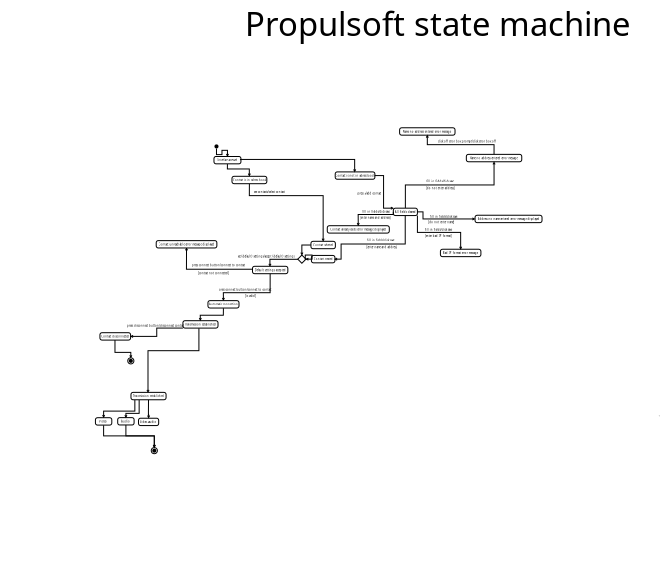 <?xml version="1.0" encoding="UTF-8"?>
<dia:diagram xmlns:dia="http://www.lysator.liu.se/~alla/dia/">
  <dia:layer name="Background" visible="true">
    <dia:object type="Standard - Text" version="1" id="O0">
      <dia:attribute name="obj_pos">
        <dia:point val="82.097,131.273"/>
      </dia:attribute>
      <dia:attribute name="obj_bb">
        <dia:rectangle val="82.097,130.865;82.797,132.77"/>
      </dia:attribute>
      <dia:attribute name="text">
        <dia:composite type="text">
          <dia:attribute name="string">
            <dia:string>#?
     
 #</dia:string>
          </dia:attribute>
          <dia:attribute name="font">
            <dia:font family="sans" style="0" name="Helvetica"/>
          </dia:attribute>
          <dia:attribute name="height">
            <dia:real val="0.6"/>
          </dia:attribute>
          <dia:attribute name="pos">
            <dia:point val="82.097,131.273"/>
          </dia:attribute>
          <dia:attribute name="color">
            <dia:color val="#000000"/>
          </dia:attribute>
          <dia:attribute name="alignment">
            <dia:enum val="0"/>
          </dia:attribute>
        </dia:composite>
      </dia:attribute>
      <dia:attribute name="valign">
        <dia:enum val="3"/>
      </dia:attribute>
    </dia:object>
    <dia:object type="Standard - Text" version="1" id="O1">
      <dia:attribute name="obj_pos">
        <dia:point val="24.263,96.576"/>
      </dia:attribute>
      <dia:attribute name="obj_bb">
        <dia:rectangle val="24.263,96.034;24.448,96.974"/>
      </dia:attribute>
      <dia:attribute name="text">
        <dia:composite type="text">
          <dia:attribute name="string">
            <dia:string># #</dia:string>
          </dia:attribute>
          <dia:attribute name="font">
            <dia:font family="sans" style="0" name="Helvetica"/>
          </dia:attribute>
          <dia:attribute name="height">
            <dia:real val="0.8"/>
          </dia:attribute>
          <dia:attribute name="pos">
            <dia:point val="24.263,96.576"/>
          </dia:attribute>
          <dia:attribute name="color">
            <dia:color val="#000000"/>
          </dia:attribute>
          <dia:attribute name="alignment">
            <dia:enum val="0"/>
          </dia:attribute>
        </dia:composite>
      </dia:attribute>
      <dia:attribute name="valign">
        <dia:enum val="3"/>
      </dia:attribute>
    </dia:object>
    <dia:object type="Standard - Text" version="1" id="O2">
      <dia:attribute name="obj_pos">
        <dia:point val="29.493,104.339"/>
      </dia:attribute>
      <dia:attribute name="obj_bb">
        <dia:rectangle val="29.493,103.796;29.678,104.736"/>
      </dia:attribute>
      <dia:attribute name="text">
        <dia:composite type="text">
          <dia:attribute name="string">
            <dia:string># #</dia:string>
          </dia:attribute>
          <dia:attribute name="font">
            <dia:font family="sans" style="0" name="Helvetica"/>
          </dia:attribute>
          <dia:attribute name="height">
            <dia:real val="0.8"/>
          </dia:attribute>
          <dia:attribute name="pos">
            <dia:point val="29.493,104.339"/>
          </dia:attribute>
          <dia:attribute name="color">
            <dia:color val="#000000"/>
          </dia:attribute>
          <dia:attribute name="alignment">
            <dia:enum val="0"/>
          </dia:attribute>
        </dia:composite>
      </dia:attribute>
      <dia:attribute name="valign">
        <dia:enum val="3"/>
      </dia:attribute>
    </dia:object>
    <dia:object type="Standard - Text" version="1" id="O3">
      <dia:attribute name="obj_pos">
        <dia:point val="-18.904,38.425"/>
      </dia:attribute>
      <dia:attribute name="obj_bb">
        <dia:rectangle val="-18.904,31.655;71.941,43.375"/>
      </dia:attribute>
      <dia:attribute name="text">
        <dia:composite type="text">
          <dia:attribute name="string">
            <dia:string>#Propulsoft state machine#</dia:string>
          </dia:attribute>
          <dia:attribute name="font">
            <dia:font family="sans" style="0" name="Helvetica"/>
          </dia:attribute>
          <dia:attribute name="height">
            <dia:real val="10"/>
          </dia:attribute>
          <dia:attribute name="pos">
            <dia:point val="-18.904,38.425"/>
          </dia:attribute>
          <dia:attribute name="color">
            <dia:color val="#000000"/>
          </dia:attribute>
          <dia:attribute name="alignment">
            <dia:enum val="0"/>
          </dia:attribute>
        </dia:composite>
      </dia:attribute>
      <dia:attribute name="valign">
        <dia:enum val="3"/>
      </dia:attribute>
    </dia:object>
    <dia:object type="UML - State" version="0" id="O4">
      <dia:attribute name="obj_pos">
        <dia:point val="-26.509,67.827"/>
      </dia:attribute>
      <dia:attribute name="obj_bb">
        <dia:rectangle val="-26.509,67.827;-20.014,69.627"/>
      </dia:attribute>
      <dia:attribute name="elem_corner">
        <dia:point val="-26.509,67.827"/>
      </dia:attribute>
      <dia:attribute name="elem_width">
        <dia:real val="6.495"/>
      </dia:attribute>
      <dia:attribute name="elem_height">
        <dia:real val="1.8"/>
      </dia:attribute>
      <dia:attribute name="line_colour">
        <dia:color val="#000000"/>
      </dia:attribute>
      <dia:attribute name="fill_colour">
        <dia:color val="#ffffff"/>
      </dia:attribute>
      <dia:attribute name="text">
        <dia:composite type="text">
          <dia:attribute name="string">
            <dia:string>#Interface accessed#</dia:string>
          </dia:attribute>
          <dia:attribute name="font">
            <dia:font family="sans" style="0" name="Helvetica"/>
          </dia:attribute>
          <dia:attribute name="height">
            <dia:real val="0.8"/>
          </dia:attribute>
          <dia:attribute name="pos">
            <dia:point val="-23.262,68.869"/>
          </dia:attribute>
          <dia:attribute name="color">
            <dia:color val="#000000"/>
          </dia:attribute>
          <dia:attribute name="alignment">
            <dia:enum val="1"/>
          </dia:attribute>
        </dia:composite>
      </dia:attribute>
      <dia:attribute name="entry_action">
        <dia:string>##</dia:string>
      </dia:attribute>
      <dia:attribute name="do_action">
        <dia:string>##</dia:string>
      </dia:attribute>
      <dia:attribute name="exit_action">
        <dia:string>##</dia:string>
      </dia:attribute>
    </dia:object>
    <dia:object type="UML - State" version="0" id="O5">
      <dia:attribute name="obj_pos">
        <dia:point val="3.09,71.592"/>
      </dia:attribute>
      <dia:attribute name="obj_bb">
        <dia:rectangle val="3.09,71.592;12.585,73.392"/>
      </dia:attribute>
      <dia:attribute name="elem_corner">
        <dia:point val="3.09,71.592"/>
      </dia:attribute>
      <dia:attribute name="elem_width">
        <dia:real val="9.495"/>
      </dia:attribute>
      <dia:attribute name="elem_height">
        <dia:real val="1.8"/>
      </dia:attribute>
      <dia:attribute name="line_colour">
        <dia:color val="#000000"/>
      </dia:attribute>
      <dia:attribute name="fill_colour">
        <dia:color val="#ffffff"/>
      </dia:attribute>
      <dia:attribute name="text">
        <dia:composite type="text">
          <dia:attribute name="string">
            <dia:string>#Contact is not in adress book#</dia:string>
          </dia:attribute>
          <dia:attribute name="font">
            <dia:font family="sans" style="0" name="Helvetica"/>
          </dia:attribute>
          <dia:attribute name="height">
            <dia:real val="0.8"/>
          </dia:attribute>
          <dia:attribute name="pos">
            <dia:point val="7.838,72.635"/>
          </dia:attribute>
          <dia:attribute name="color">
            <dia:color val="#000000"/>
          </dia:attribute>
          <dia:attribute name="alignment">
            <dia:enum val="1"/>
          </dia:attribute>
        </dia:composite>
      </dia:attribute>
      <dia:attribute name="entry_action">
        <dia:string>##</dia:string>
      </dia:attribute>
      <dia:attribute name="do_action">
        <dia:string>##</dia:string>
      </dia:attribute>
      <dia:attribute name="exit_action">
        <dia:string>##</dia:string>
      </dia:attribute>
    </dia:object>
    <dia:object type="UML - State" version="0" id="O6">
      <dia:attribute name="obj_pos">
        <dia:point val="17.275,80.449"/>
      </dia:attribute>
      <dia:attribute name="obj_bb">
        <dia:rectangle val="17.275,80.449;23.092,82.249"/>
      </dia:attribute>
      <dia:attribute name="elem_corner">
        <dia:point val="17.275,80.449"/>
      </dia:attribute>
      <dia:attribute name="elem_width">
        <dia:real val="5.817"/>
      </dia:attribute>
      <dia:attribute name="elem_height">
        <dia:real val="1.8"/>
      </dia:attribute>
      <dia:attribute name="line_colour">
        <dia:color val="#000000"/>
      </dia:attribute>
      <dia:attribute name="fill_colour">
        <dia:color val="#ffffff"/>
      </dia:attribute>
      <dia:attribute name="text">
        <dia:composite type="text">
          <dia:attribute name="string">
            <dia:string>#All fields cleared#</dia:string>
          </dia:attribute>
          <dia:attribute name="font">
            <dia:font family="sans" style="0" name="Helvetica"/>
          </dia:attribute>
          <dia:attribute name="height">
            <dia:real val="0.8"/>
          </dia:attribute>
          <dia:attribute name="pos">
            <dia:point val="20.183,81.491"/>
          </dia:attribute>
          <dia:attribute name="color">
            <dia:color val="#000000"/>
          </dia:attribute>
          <dia:attribute name="alignment">
            <dia:enum val="1"/>
          </dia:attribute>
        </dia:composite>
      </dia:attribute>
      <dia:attribute name="entry_action">
        <dia:string>##</dia:string>
      </dia:attribute>
      <dia:attribute name="do_action">
        <dia:string>##</dia:string>
      </dia:attribute>
      <dia:attribute name="exit_action">
        <dia:string>##</dia:string>
      </dia:attribute>
    </dia:object>
    <dia:object type="UML - Transition" version="2" id="O7">
      <dia:attribute name="obj_pos">
        <dia:point val="-23.262,69.627"/>
      </dia:attribute>
      <dia:attribute name="obj_bb">
        <dia:rectangle val="-23.762,69.577;-17.434,77.564"/>
      </dia:attribute>
      <dia:attribute name="orth_points">
        <dia:point val="-23.262,69.627"/>
        <dia:point val="-23.262,70.885"/>
        <dia:point val="-17.934,70.885"/>
        <dia:point val="-17.934,72.67"/>
      </dia:attribute>
      <dia:attribute name="orth_orient">
        <dia:enum val="1"/>
        <dia:enum val="0"/>
        <dia:enum val="1"/>
      </dia:attribute>
      <dia:attribute name="orth_autoroute">
        <dia:boolean val="false"/>
      </dia:attribute>
      <dia:attribute name="trigger">
        <dia:string>##</dia:string>
      </dia:attribute>
      <dia:attribute name="action">
        <dia:string>##</dia:string>
      </dia:attribute>
      <dia:attribute name="guard">
        <dia:string>##</dia:string>
      </dia:attribute>
      <dia:attribute name="trigger_text_pos">
        <dia:point val="-22.408,76.307"/>
      </dia:attribute>
      <dia:attribute name="guard_text_pos">
        <dia:point val="-22.408,77.307"/>
      </dia:attribute>
      <dia:attribute name="direction_inverted">
        <dia:boolean val="false"/>
      </dia:attribute>
      <dia:connections>
        <dia:connection handle="0" to="O4" connection="8"/>
        <dia:connection handle="1" to="O10" connection="8"/>
      </dia:connections>
    </dia:object>
    <dia:object type="UML - Transition" version="2" id="O8">
      <dia:attribute name="obj_pos">
        <dia:point val="-20.014,68.727"/>
      </dia:attribute>
      <dia:attribute name="obj_bb">
        <dia:rectangle val="-20.514,68.501;8.338,80.481"/>
      </dia:attribute>
      <dia:attribute name="orth_points">
        <dia:point val="-20.014,68.727"/>
        <dia:point val="-20.014,68.552"/>
        <dia:point val="7.838,68.552"/>
        <dia:point val="7.838,71.592"/>
      </dia:attribute>
      <dia:attribute name="orth_orient">
        <dia:enum val="1"/>
        <dia:enum val="0"/>
        <dia:enum val="1"/>
      </dia:attribute>
      <dia:attribute name="orth_autoroute">
        <dia:boolean val="false"/>
      </dia:attribute>
      <dia:attribute name="trigger">
        <dia:string>##</dia:string>
      </dia:attribute>
      <dia:attribute name="action">
        <dia:string>##</dia:string>
      </dia:attribute>
      <dia:attribute name="guard">
        <dia:string>##</dia:string>
      </dia:attribute>
      <dia:attribute name="trigger_text_pos">
        <dia:point val="-18.194,79.224"/>
      </dia:attribute>
      <dia:attribute name="guard_text_pos">
        <dia:point val="-18.194,80.224"/>
      </dia:attribute>
      <dia:attribute name="direction_inverted">
        <dia:boolean val="false"/>
      </dia:attribute>
      <dia:connections>
        <dia:connection handle="0" to="O4" connection="4"/>
        <dia:connection handle="1" to="O5" connection="1"/>
      </dia:connections>
    </dia:object>
    <dia:object type="UML - Transition" version="2" id="O9">
      <dia:attribute name="obj_pos">
        <dia:point val="12.582,72.492"/>
      </dia:attribute>
      <dia:attribute name="obj_bb">
        <dia:rectangle val="-6.146,71.992;17.325,88.206"/>
      </dia:attribute>
      <dia:attribute name="orth_points">
        <dia:point val="12.582,72.492"/>
        <dia:point val="14.895,72.492"/>
        <dia:point val="14.895,80.449"/>
        <dia:point val="17.275,80.449"/>
      </dia:attribute>
      <dia:attribute name="orth_orient">
        <dia:enum val="0"/>
        <dia:enum val="1"/>
        <dia:enum val="0"/>
      </dia:attribute>
      <dia:attribute name="orth_autoroute">
        <dia:boolean val="false"/>
      </dia:attribute>
      <dia:attribute name="trigger">
        <dia:string>#press +#</dia:string>
      </dia:attribute>
      <dia:attribute name="action">
        <dia:string>#add contact#</dia:string>
      </dia:attribute>
      <dia:attribute name="guard">
        <dia:string>##</dia:string>
      </dia:attribute>
      <dia:attribute name="trigger_text_pos">
        <dia:point val="11.457,77.108"/>
      </dia:attribute>
      <dia:attribute name="guard_text_pos">
        <dia:point val="-5.918,87.949"/>
      </dia:attribute>
      <dia:attribute name="direction_inverted">
        <dia:boolean val="false"/>
      </dia:attribute>
      <dia:connections>
        <dia:connection handle="0" to="O5" connection="8"/>
        <dia:connection handle="1" to="O6" connection="0"/>
      </dia:connections>
    </dia:object>
    <dia:object type="UML - State" version="0" id="O10">
      <dia:attribute name="obj_pos">
        <dia:point val="-22.111,72.67"/>
      </dia:attribute>
      <dia:attribute name="obj_bb">
        <dia:rectangle val="-22.111,72.67;-13.756,74.47"/>
      </dia:attribute>
      <dia:attribute name="elem_corner">
        <dia:point val="-22.111,72.67"/>
      </dia:attribute>
      <dia:attribute name="elem_width">
        <dia:real val="8.355"/>
      </dia:attribute>
      <dia:attribute name="elem_height">
        <dia:real val="1.8"/>
      </dia:attribute>
      <dia:attribute name="line_colour">
        <dia:color val="#000000"/>
      </dia:attribute>
      <dia:attribute name="fill_colour">
        <dia:color val="#ffffff"/>
      </dia:attribute>
      <dia:attribute name="text">
        <dia:composite type="text">
          <dia:attribute name="string">
            <dia:string>#Contact is in adress book#</dia:string>
          </dia:attribute>
          <dia:attribute name="font">
            <dia:font family="sans" style="0" name="Helvetica"/>
          </dia:attribute>
          <dia:attribute name="height">
            <dia:real val="0.8"/>
          </dia:attribute>
          <dia:attribute name="pos">
            <dia:point val="-17.934,73.713"/>
          </dia:attribute>
          <dia:attribute name="color">
            <dia:color val="#000000"/>
          </dia:attribute>
          <dia:attribute name="alignment">
            <dia:enum val="1"/>
          </dia:attribute>
        </dia:composite>
      </dia:attribute>
      <dia:attribute name="entry_action">
        <dia:string>##</dia:string>
      </dia:attribute>
      <dia:attribute name="do_action">
        <dia:string>##</dia:string>
      </dia:attribute>
      <dia:attribute name="exit_action">
        <dia:string>##</dia:string>
      </dia:attribute>
    </dia:object>
    <dia:object type="UML - Transition" version="2" id="O11">
      <dia:attribute name="obj_pos">
        <dia:point val="-17.934,74.47"/>
      </dia:attribute>
      <dia:attribute name="obj_bb">
        <dia:rectangle val="-18.434,74.42;0.623,88.597"/>
      </dia:attribute>
      <dia:attribute name="orth_points">
        <dia:point val="-17.934,74.47"/>
        <dia:point val="-17.934,77.39"/>
        <dia:point val="0.123,77.39"/>
        <dia:point val="0.123,88.547"/>
      </dia:attribute>
      <dia:attribute name="orth_orient">
        <dia:enum val="1"/>
        <dia:enum val="0"/>
        <dia:enum val="1"/>
      </dia:attribute>
      <dia:attribute name="orth_autoroute">
        <dia:boolean val="false"/>
      </dia:attribute>
      <dia:attribute name="trigger">
        <dia:string>#see contacts#</dia:string>
      </dia:attribute>
      <dia:attribute name="action">
        <dia:string>#select contact#</dia:string>
      </dia:attribute>
      <dia:attribute name="guard">
        <dia:string>##</dia:string>
      </dia:attribute>
      <dia:attribute name="trigger_text_pos">
        <dia:point val="-13.031,76.754"/>
      </dia:attribute>
      <dia:attribute name="guard_text_pos">
        <dia:point val="-12.819,78.522"/>
      </dia:attribute>
      <dia:attribute name="direction_inverted">
        <dia:boolean val="false"/>
      </dia:attribute>
      <dia:connections>
        <dia:connection handle="0" to="O10" connection="8"/>
        <dia:connection handle="1" to="O12" connection="8"/>
      </dia:connections>
    </dia:object>
    <dia:object type="UML - State" version="0" id="O12">
      <dia:attribute name="obj_pos">
        <dia:point val="-2.836,88.545"/>
      </dia:attribute>
      <dia:attribute name="obj_bb">
        <dia:rectangle val="-2.836,88.545;3.082,90.345"/>
      </dia:attribute>
      <dia:attribute name="elem_corner">
        <dia:point val="-2.836,88.545"/>
      </dia:attribute>
      <dia:attribute name="elem_width">
        <dia:real val="5.918"/>
      </dia:attribute>
      <dia:attribute name="elem_height">
        <dia:real val="1.8"/>
      </dia:attribute>
      <dia:attribute name="line_colour">
        <dia:color val="#000000"/>
      </dia:attribute>
      <dia:attribute name="fill_colour">
        <dia:color val="#ffffff"/>
      </dia:attribute>
      <dia:attribute name="text">
        <dia:composite type="text">
          <dia:attribute name="string">
            <dia:string>#Contact selected#</dia:string>
          </dia:attribute>
          <dia:attribute name="font">
            <dia:font family="sans" style="0" name="Helvetica"/>
          </dia:attribute>
          <dia:attribute name="height">
            <dia:real val="0.8"/>
          </dia:attribute>
          <dia:attribute name="pos">
            <dia:point val="0.123,89.587"/>
          </dia:attribute>
          <dia:attribute name="color">
            <dia:color val="#000000"/>
          </dia:attribute>
          <dia:attribute name="alignment">
            <dia:enum val="1"/>
          </dia:attribute>
        </dia:composite>
      </dia:attribute>
      <dia:attribute name="entry_action">
        <dia:string>##</dia:string>
      </dia:attribute>
      <dia:attribute name="do_action">
        <dia:string>##</dia:string>
      </dia:attribute>
      <dia:attribute name="exit_action">
        <dia:string>##</dia:string>
      </dia:attribute>
    </dia:object>
    <dia:object type="UML - State" version="0" id="O13">
      <dia:attribute name="obj_pos">
        <dia:point val="-2.722,91.992"/>
      </dia:attribute>
      <dia:attribute name="obj_bb">
        <dia:rectangle val="-2.722,91.992;2.953,93.792"/>
      </dia:attribute>
      <dia:attribute name="elem_corner">
        <dia:point val="-2.722,91.992"/>
      </dia:attribute>
      <dia:attribute name="elem_width">
        <dia:real val="5.675"/>
      </dia:attribute>
      <dia:attribute name="elem_height">
        <dia:real val="1.8"/>
      </dia:attribute>
      <dia:attribute name="line_colour">
        <dia:color val="#000000"/>
      </dia:attribute>
      <dia:attribute name="fill_colour">
        <dia:color val="#ffffff"/>
      </dia:attribute>
      <dia:attribute name="text">
        <dia:composite type="text">
          <dia:attribute name="string">
            <dia:string>#Contact created#</dia:string>
          </dia:attribute>
          <dia:attribute name="font">
            <dia:font family="sans" style="0" name="Helvetica"/>
          </dia:attribute>
          <dia:attribute name="height">
            <dia:real val="0.8"/>
          </dia:attribute>
          <dia:attribute name="pos">
            <dia:point val="0.115,93.035"/>
          </dia:attribute>
          <dia:attribute name="color">
            <dia:color val="#000000"/>
          </dia:attribute>
          <dia:attribute name="alignment">
            <dia:enum val="1"/>
          </dia:attribute>
        </dia:composite>
      </dia:attribute>
      <dia:attribute name="entry_action">
        <dia:string>##</dia:string>
      </dia:attribute>
      <dia:attribute name="do_action">
        <dia:string>##</dia:string>
      </dia:attribute>
      <dia:attribute name="exit_action">
        <dia:string>##</dia:string>
      </dia:attribute>
    </dia:object>
    <dia:object type="UML - Transition" version="2" id="O14">
      <dia:attribute name="obj_pos">
        <dia:point val="-6.053,92.895"/>
      </dia:attribute>
      <dia:attribute name="obj_bb">
        <dia:rectangle val="-20.587,91.891;-5.553,94.694"/>
      </dia:attribute>
      <dia:attribute name="orth_points">
        <dia:point val="-6.053,92.895"/>
        <dia:point val="-6.053,92.929"/>
        <dia:point val="-12.847,92.929"/>
        <dia:point val="-12.847,94.644"/>
      </dia:attribute>
      <dia:attribute name="orth_orient">
        <dia:enum val="1"/>
        <dia:enum val="0"/>
        <dia:enum val="1"/>
      </dia:attribute>
      <dia:attribute name="orth_autoroute">
        <dia:boolean val="false"/>
      </dia:attribute>
      <dia:attribute name="trigger">
        <dia:string>#see (default) settings#</dia:string>
      </dia:attribute>
      <dia:attribute name="action">
        <dia:string>#accept (default) settings#</dia:string>
      </dia:attribute>
      <dia:attribute name="guard">
        <dia:string>##</dia:string>
      </dia:attribute>
      <dia:attribute name="trigger_text_pos">
        <dia:point val="-13.793,92.469"/>
      </dia:attribute>
      <dia:attribute name="guard_text_pos">
        <dia:point val="-7.844,92.434"/>
      </dia:attribute>
      <dia:attribute name="direction_inverted">
        <dia:boolean val="false"/>
      </dia:attribute>
      <dia:connections>
        <dia:connection handle="0" to="O37" connection="0"/>
        <dia:connection handle="1" to="O15" connection="1"/>
      </dia:connections>
    </dia:object>
    <dia:object type="UML - State" version="0" id="O15">
      <dia:attribute name="obj_pos">
        <dia:point val="-17.105,94.644"/>
      </dia:attribute>
      <dia:attribute name="obj_bb">
        <dia:rectangle val="-17.105,94.644;-8.59,96.444"/>
      </dia:attribute>
      <dia:attribute name="elem_corner">
        <dia:point val="-17.105,94.644"/>
      </dia:attribute>
      <dia:attribute name="elem_width">
        <dia:real val="8.515"/>
      </dia:attribute>
      <dia:attribute name="elem_height">
        <dia:real val="1.8"/>
      </dia:attribute>
      <dia:attribute name="line_colour">
        <dia:color val="#000000"/>
      </dia:attribute>
      <dia:attribute name="fill_colour">
        <dia:color val="#ffffff"/>
      </dia:attribute>
      <dia:attribute name="text">
        <dia:composite type="text">
          <dia:attribute name="string">
            <dia:string>#Default settings accepted#</dia:string>
          </dia:attribute>
          <dia:attribute name="font">
            <dia:font family="sans" style="0" name="Helvetica"/>
          </dia:attribute>
          <dia:attribute name="height">
            <dia:real val="0.8"/>
          </dia:attribute>
          <dia:attribute name="pos">
            <dia:point val="-12.847,95.686"/>
          </dia:attribute>
          <dia:attribute name="color">
            <dia:color val="#000000"/>
          </dia:attribute>
          <dia:attribute name="alignment">
            <dia:enum val="1"/>
          </dia:attribute>
        </dia:composite>
      </dia:attribute>
      <dia:attribute name="entry_action">
        <dia:string>##</dia:string>
      </dia:attribute>
      <dia:attribute name="do_action">
        <dia:string>##</dia:string>
      </dia:attribute>
      <dia:attribute name="exit_action">
        <dia:string>##</dia:string>
      </dia:attribute>
    </dia:object>
    <dia:object type="UML - Transition" version="2" id="O16">
      <dia:attribute name="obj_pos">
        <dia:point val="-12.847,96.444"/>
      </dia:attribute>
      <dia:attribute name="obj_bb">
        <dia:rectangle val="-24.892,96.394;-12.347,103.078"/>
      </dia:attribute>
      <dia:attribute name="orth_points">
        <dia:point val="-12.847,96.444"/>
        <dia:point val="-12.847,101.078"/>
        <dia:point val="-24.285,101.078"/>
        <dia:point val="-24.285,103.028"/>
      </dia:attribute>
      <dia:attribute name="orth_orient">
        <dia:enum val="1"/>
        <dia:enum val="0"/>
        <dia:enum val="1"/>
      </dia:attribute>
      <dia:attribute name="orth_autoroute">
        <dia:boolean val="false"/>
      </dia:attribute>
      <dia:attribute name="trigger">
        <dia:string>#press connect button#</dia:string>
      </dia:attribute>
      <dia:attribute name="action">
        <dia:string>#connect to contact#</dia:string>
      </dia:attribute>
      <dia:attribute name="guard">
        <dia:string>#is valid#</dia:string>
      </dia:attribute>
      <dia:attribute name="trigger_text_pos">
        <dia:point val="-18.971,100.583"/>
      </dia:attribute>
      <dia:attribute name="guard_text_pos">
        <dia:point val="-17.628,102.139"/>
      </dia:attribute>
      <dia:attribute name="direction_inverted">
        <dia:boolean val="false"/>
      </dia:attribute>
      <dia:connections>
        <dia:connection handle="0" to="O15" connection="8"/>
        <dia:connection handle="1" to="O19" connection="8"/>
      </dia:connections>
    </dia:object>
    <dia:object type="UML - Transition" version="2" id="O17">
      <dia:attribute name="obj_pos">
        <dia:point val="-17.105,95.544"/>
      </dia:attribute>
      <dia:attribute name="obj_bb">
        <dia:rectangle val="-33.872,90.118;-16.605,96.811"/>
      </dia:attribute>
      <dia:attribute name="orth_points">
        <dia:point val="-17.105,95.544"/>
        <dia:point val="-17.105,95.351"/>
        <dia:point val="-33.372,95.351"/>
        <dia:point val="-33.372,90.168"/>
      </dia:attribute>
      <dia:attribute name="orth_orient">
        <dia:enum val="1"/>
        <dia:enum val="0"/>
        <dia:enum val="1"/>
      </dia:attribute>
      <dia:attribute name="orth_autoroute">
        <dia:boolean val="false"/>
      </dia:attribute>
      <dia:attribute name="trigger">
        <dia:string>#press connect button#</dia:string>
      </dia:attribute>
      <dia:attribute name="action">
        <dia:string>#connect to contact#</dia:string>
      </dia:attribute>
      <dia:attribute name="guard">
        <dia:string>#contact not connected#</dia:string>
      </dia:attribute>
      <dia:attribute name="trigger_text_pos">
        <dia:point val="-25.477,94.644"/>
      </dia:attribute>
      <dia:attribute name="guard_text_pos">
        <dia:point val="-26.679,96.553"/>
      </dia:attribute>
      <dia:attribute name="direction_inverted">
        <dia:boolean val="false"/>
      </dia:attribute>
      <dia:connections>
        <dia:connection handle="0" to="O15" connection="3"/>
        <dia:connection handle="1" to="O18" connection="8"/>
      </dia:connections>
    </dia:object>
    <dia:object type="UML - State" version="0" id="O18">
      <dia:attribute name="obj_pos">
        <dia:point val="-40.609,88.368"/>
      </dia:attribute>
      <dia:attribute name="obj_bb">
        <dia:rectangle val="-40.609,88.368;-26.134,90.168"/>
      </dia:attribute>
      <dia:attribute name="elem_corner">
        <dia:point val="-40.609,88.368"/>
      </dia:attribute>
      <dia:attribute name="elem_width">
        <dia:real val="14.475"/>
      </dia:attribute>
      <dia:attribute name="elem_height">
        <dia:real val="1.8"/>
      </dia:attribute>
      <dia:attribute name="line_colour">
        <dia:color val="#000000"/>
      </dia:attribute>
      <dia:attribute name="fill_colour">
        <dia:color val="#ffffff"/>
      </dia:attribute>
      <dia:attribute name="text">
        <dia:composite type="text">
          <dia:attribute name="string">
            <dia:string>#Contact unreachable error message displayed#</dia:string>
          </dia:attribute>
          <dia:attribute name="font">
            <dia:font family="sans" style="0" name="Helvetica"/>
          </dia:attribute>
          <dia:attribute name="height">
            <dia:real val="0.8"/>
          </dia:attribute>
          <dia:attribute name="pos">
            <dia:point val="-33.372,89.411"/>
          </dia:attribute>
          <dia:attribute name="color">
            <dia:color val="#000000"/>
          </dia:attribute>
          <dia:attribute name="alignment">
            <dia:enum val="1"/>
          </dia:attribute>
        </dia:composite>
      </dia:attribute>
      <dia:attribute name="entry_action">
        <dia:string>##</dia:string>
      </dia:attribute>
      <dia:attribute name="do_action">
        <dia:string>##</dia:string>
      </dia:attribute>
      <dia:attribute name="exit_action">
        <dia:string>##</dia:string>
      </dia:attribute>
    </dia:object>
    <dia:object type="UML - State" version="0" id="O19">
      <dia:attribute name="obj_pos">
        <dia:point val="-27.98,103.023"/>
      </dia:attribute>
      <dia:attribute name="obj_bb">
        <dia:rectangle val="-27.98,103.023;-20.59,104.823"/>
      </dia:attribute>
      <dia:attribute name="elem_corner">
        <dia:point val="-27.98,103.023"/>
      </dia:attribute>
      <dia:attribute name="elem_width">
        <dia:real val="7.39"/>
      </dia:attribute>
      <dia:attribute name="elem_height">
        <dia:real val="1.8"/>
      </dia:attribute>
      <dia:attribute name="line_colour">
        <dia:color val="#000000"/>
      </dia:attribute>
      <dia:attribute name="fill_colour">
        <dia:color val="#ffffff"/>
      </dia:attribute>
      <dia:attribute name="text">
        <dia:composite type="text">
          <dia:attribute name="string">
            <dia:string>#Automatic connection#</dia:string>
          </dia:attribute>
          <dia:attribute name="font">
            <dia:font family="sans" style="0" name="Helvetica"/>
          </dia:attribute>
          <dia:attribute name="height">
            <dia:real val="0.8"/>
          </dia:attribute>
          <dia:attribute name="pos">
            <dia:point val="-24.285,104.066"/>
          </dia:attribute>
          <dia:attribute name="color">
            <dia:color val="#000000"/>
          </dia:attribute>
          <dia:attribute name="alignment">
            <dia:enum val="1"/>
          </dia:attribute>
        </dia:composite>
      </dia:attribute>
      <dia:attribute name="entry_action">
        <dia:string>##</dia:string>
      </dia:attribute>
      <dia:attribute name="do_action">
        <dia:string>##</dia:string>
      </dia:attribute>
      <dia:attribute name="exit_action">
        <dia:string>##</dia:string>
      </dia:attribute>
    </dia:object>
    <dia:object type="UML - State" version="0" id="O20">
      <dia:attribute name="obj_pos">
        <dia:point val="-34.09,107.92"/>
      </dia:attribute>
      <dia:attribute name="obj_bb">
        <dia:rectangle val="-34.09,107.92;-25.78,109.72"/>
      </dia:attribute>
      <dia:attribute name="elem_corner">
        <dia:point val="-34.09,107.92"/>
      </dia:attribute>
      <dia:attribute name="elem_width">
        <dia:real val="8.31"/>
      </dia:attribute>
      <dia:attribute name="elem_height">
        <dia:real val="1.8"/>
      </dia:attribute>
      <dia:attribute name="line_colour">
        <dia:color val="#000000"/>
      </dia:attribute>
      <dia:attribute name="fill_colour">
        <dia:color val="#ffffff"/>
      </dia:attribute>
      <dia:attribute name="text">
        <dia:composite type="text">
          <dia:attribute name="string">
            <dia:string>#Transmission established#</dia:string>
          </dia:attribute>
          <dia:attribute name="font">
            <dia:font family="sans" style="0" name="Helvetica"/>
          </dia:attribute>
          <dia:attribute name="height">
            <dia:real val="0.8"/>
          </dia:attribute>
          <dia:attribute name="pos">
            <dia:point val="-29.935,108.963"/>
          </dia:attribute>
          <dia:attribute name="color">
            <dia:color val="#000000"/>
          </dia:attribute>
          <dia:attribute name="alignment">
            <dia:enum val="1"/>
          </dia:attribute>
        </dia:composite>
      </dia:attribute>
      <dia:attribute name="entry_action">
        <dia:string>##</dia:string>
      </dia:attribute>
      <dia:attribute name="do_action">
        <dia:string>##</dia:string>
      </dia:attribute>
      <dia:attribute name="exit_action">
        <dia:string>##</dia:string>
      </dia:attribute>
    </dia:object>
    <dia:object type="UML - Transition" version="2" id="O21">
      <dia:attribute name="obj_pos">
        <dia:point val="-24.285,104.823"/>
      </dia:attribute>
      <dia:attribute name="obj_bb">
        <dia:rectangle val="-30.435,104.773;-23.785,107.97"/>
      </dia:attribute>
      <dia:attribute name="orth_points">
        <dia:point val="-24.285,104.823"/>
        <dia:point val="-24.285,106.594"/>
        <dia:point val="-29.935,106.594"/>
        <dia:point val="-29.935,107.92"/>
      </dia:attribute>
      <dia:attribute name="orth_orient">
        <dia:enum val="1"/>
        <dia:enum val="0"/>
        <dia:enum val="1"/>
      </dia:attribute>
      <dia:attribute name="orth_autoroute">
        <dia:boolean val="false"/>
      </dia:attribute>
      <dia:attribute name="trigger">
        <dia:string>##</dia:string>
      </dia:attribute>
      <dia:attribute name="action">
        <dia:string>##</dia:string>
      </dia:attribute>
      <dia:attribute name="guard">
        <dia:string>##</dia:string>
      </dia:attribute>
      <dia:attribute name="trigger_text_pos">
        <dia:point val="-29.5,106"/>
      </dia:attribute>
      <dia:attribute name="guard_text_pos">
        <dia:point val="-24.5,106"/>
      </dia:attribute>
      <dia:attribute name="direction_inverted">
        <dia:boolean val="false"/>
      </dia:attribute>
      <dia:connections>
        <dia:connection handle="0" to="O19" connection="8"/>
        <dia:connection handle="1" to="O20" connection="8"/>
      </dia:connections>
    </dia:object>
    <dia:object type="UML - State Term" version="0" id="O22">
      <dia:attribute name="obj_pos">
        <dia:point val="-41.827,138.895"/>
      </dia:attribute>
      <dia:attribute name="obj_bb">
        <dia:rectangle val="-41.827,138.895;-40.327,140.395"/>
      </dia:attribute>
      <dia:attribute name="elem_corner">
        <dia:point val="-41.827,138.895"/>
      </dia:attribute>
      <dia:attribute name="elem_width">
        <dia:real val="1.5"/>
      </dia:attribute>
      <dia:attribute name="elem_height">
        <dia:real val="1.5"/>
      </dia:attribute>
      <dia:attribute name="is_final">
        <dia:boolean val="true"/>
      </dia:attribute>
    </dia:object>
    <dia:object type="UML - Transition" version="2" id="O23">
      <dia:attribute name="obj_pos">
        <dia:point val="-30.185,109.77"/>
      </dia:attribute>
      <dia:attribute name="obj_bb">
        <dia:rectangle val="-43.115,109.72;-25.373,125.47"/>
      </dia:attribute>
      <dia:attribute name="orth_points">
        <dia:point val="-30.185,109.77"/>
        <dia:point val="-30.185,115.242"/>
        <dia:point val="-42.615,115.242"/>
        <dia:point val="-42.615,125.42"/>
      </dia:attribute>
      <dia:attribute name="orth_orient">
        <dia:enum val="1"/>
        <dia:enum val="0"/>
        <dia:enum val="1"/>
      </dia:attribute>
      <dia:attribute name="orth_autoroute">
        <dia:boolean val="false"/>
      </dia:attribute>
      <dia:attribute name="trigger">
        <dia:string>##</dia:string>
      </dia:attribute>
      <dia:attribute name="action">
        <dia:string>##</dia:string>
      </dia:attribute>
      <dia:attribute name="guard">
        <dia:string>##</dia:string>
      </dia:attribute>
      <dia:attribute name="trigger_text_pos">
        <dia:point val="-25.53,121.316"/>
      </dia:attribute>
      <dia:attribute name="guard_text_pos">
        <dia:point val="-25.601,123.226"/>
      </dia:attribute>
      <dia:attribute name="direction_inverted">
        <dia:boolean val="false"/>
      </dia:attribute>
      <dia:connections>
        <dia:connection handle="1" to="O46" connection="1"/>
      </dia:connections>
    </dia:object>
    <dia:object type="UML - State" version="0" id="O24">
      <dia:attribute name="obj_pos">
        <dia:point val="35.101,67.314"/>
      </dia:attribute>
      <dia:attribute name="obj_bb">
        <dia:rectangle val="35.101,67.314;48.271,69.114"/>
      </dia:attribute>
      <dia:attribute name="elem_corner">
        <dia:point val="35.101,67.314"/>
      </dia:attribute>
      <dia:attribute name="elem_width">
        <dia:real val="13.17"/>
      </dia:attribute>
      <dia:attribute name="elem_height">
        <dia:real val="1.8"/>
      </dia:attribute>
      <dia:attribute name="line_colour">
        <dia:color val="#000000"/>
      </dia:attribute>
      <dia:attribute name="fill_colour">
        <dia:color val="#ffffff"/>
      </dia:attribute>
      <dia:attribute name="text">
        <dia:composite type="text">
          <dia:attribute name="string">
            <dia:string>#Name no address entered error message #</dia:string>
          </dia:attribute>
          <dia:attribute name="font">
            <dia:font family="sans" style="0" name="Helvetica"/>
          </dia:attribute>
          <dia:attribute name="height">
            <dia:real val="0.8"/>
          </dia:attribute>
          <dia:attribute name="pos">
            <dia:point val="41.686,68.357"/>
          </dia:attribute>
          <dia:attribute name="color">
            <dia:color val="#000000"/>
          </dia:attribute>
          <dia:attribute name="alignment">
            <dia:enum val="1"/>
          </dia:attribute>
        </dia:composite>
      </dia:attribute>
      <dia:attribute name="entry_action">
        <dia:string>##</dia:string>
      </dia:attribute>
      <dia:attribute name="do_action">
        <dia:string>##</dia:string>
      </dia:attribute>
      <dia:attribute name="exit_action">
        <dia:string>##</dia:string>
      </dia:attribute>
    </dia:object>
    <dia:object type="UML - State" version="0" id="O25">
      <dia:attribute name="obj_pos">
        <dia:point val="37.229,82.181"/>
      </dia:attribute>
      <dia:attribute name="obj_bb">
        <dia:rectangle val="37.229,82.181;53.167,83.981"/>
      </dia:attribute>
      <dia:attribute name="elem_corner">
        <dia:point val="37.229,82.181"/>
      </dia:attribute>
      <dia:attribute name="elem_width">
        <dia:real val="15.938"/>
      </dia:attribute>
      <dia:attribute name="elem_height">
        <dia:real val="1.8"/>
      </dia:attribute>
      <dia:attribute name="line_colour">
        <dia:color val="#000000"/>
      </dia:attribute>
      <dia:attribute name="fill_colour">
        <dia:color val="#ffffff"/>
      </dia:attribute>
      <dia:attribute name="text">
        <dia:composite type="text">
          <dia:attribute name="string">
            <dia:string>#Address no name entered error message displayed#</dia:string>
          </dia:attribute>
          <dia:attribute name="font">
            <dia:font family="sans" style="0" name="Helvetica"/>
          </dia:attribute>
          <dia:attribute name="height">
            <dia:real val="0.8"/>
          </dia:attribute>
          <dia:attribute name="pos">
            <dia:point val="45.198,83.224"/>
          </dia:attribute>
          <dia:attribute name="color">
            <dia:color val="#000000"/>
          </dia:attribute>
          <dia:attribute name="alignment">
            <dia:enum val="1"/>
          </dia:attribute>
        </dia:composite>
      </dia:attribute>
      <dia:attribute name="entry_action">
        <dia:string>##</dia:string>
      </dia:attribute>
      <dia:attribute name="do_action">
        <dia:string>##</dia:string>
      </dia:attribute>
      <dia:attribute name="exit_action">
        <dia:string>##</dia:string>
      </dia:attribute>
    </dia:object>
    <dia:object type="UML - Transition" version="2" id="O26">
      <dia:attribute name="obj_pos">
        <dia:point val="20.183,80.448"/>
      </dia:attribute>
      <dia:attribute name="obj_bb">
        <dia:rectangle val="19.683,69.064;42.186,80.498"/>
      </dia:attribute>
      <dia:attribute name="orth_points">
        <dia:point val="20.183,80.448"/>
        <dia:point val="20.183,74.781"/>
        <dia:point val="41.686,74.781"/>
        <dia:point val="41.686,69.115"/>
      </dia:attribute>
      <dia:attribute name="orth_orient">
        <dia:enum val="1"/>
        <dia:enum val="0"/>
        <dia:enum val="1"/>
      </dia:attribute>
      <dia:attribute name="orth_autoroute">
        <dia:boolean val="true"/>
      </dia:attribute>
      <dia:attribute name="trigger">
        <dia:string>#fill in fields#</dia:string>
      </dia:attribute>
      <dia:attribute name="action">
        <dia:string>#click save#</dia:string>
      </dia:attribute>
      <dia:attribute name="guard">
        <dia:string>#do not enter address#</dia:string>
      </dia:attribute>
      <dia:attribute name="trigger_text_pos">
        <dia:point val="28.539,74.173"/>
      </dia:attribute>
      <dia:attribute name="guard_text_pos">
        <dia:point val="28.609,75.799"/>
      </dia:attribute>
      <dia:attribute name="direction_inverted">
        <dia:boolean val="false"/>
      </dia:attribute>
      <dia:connections>
        <dia:connection handle="0" to="O6" connection="8"/>
        <dia:connection handle="1" to="O24" connection="8"/>
      </dia:connections>
    </dia:object>
    <dia:object type="UML - Transition" version="2" id="O27">
      <dia:attribute name="obj_pos">
        <dia:point val="23.092,81.349"/>
      </dia:attribute>
      <dia:attribute name="obj_bb">
        <dia:rectangle val="23.042,80.849;37.279,84.365"/>
      </dia:attribute>
      <dia:attribute name="orth_points">
        <dia:point val="23.092,81.349"/>
        <dia:point val="24.521,81.349"/>
        <dia:point val="24.521,83.081"/>
        <dia:point val="37.229,83.081"/>
      </dia:attribute>
      <dia:attribute name="orth_orient">
        <dia:enum val="0"/>
        <dia:enum val="1"/>
        <dia:enum val="0"/>
      </dia:attribute>
      <dia:attribute name="orth_autoroute">
        <dia:boolean val="false"/>
      </dia:attribute>
      <dia:attribute name="trigger">
        <dia:string>#fill in fields#</dia:string>
      </dia:attribute>
      <dia:attribute name="action">
        <dia:string>#click save#</dia:string>
      </dia:attribute>
      <dia:attribute name="guard">
        <dia:string>#do not enter name#</dia:string>
      </dia:attribute>
      <dia:attribute name="trigger_text_pos">
        <dia:point val="29.5,82.782"/>
      </dia:attribute>
      <dia:attribute name="guard_text_pos">
        <dia:point val="28.963,84.108"/>
      </dia:attribute>
      <dia:attribute name="direction_inverted">
        <dia:boolean val="false"/>
      </dia:attribute>
      <dia:connections>
        <dia:connection handle="0" to="O6" connection="4"/>
        <dia:connection handle="1" to="O25" connection="8"/>
      </dia:connections>
    </dia:object>
    <dia:object type="UML - Transition" version="2" id="O28">
      <dia:attribute name="obj_pos">
        <dia:point val="20.183,82.249"/>
      </dia:attribute>
      <dia:attribute name="obj_bb">
        <dia:rectangle val="2.903,82.199;20.683,93.392"/>
      </dia:attribute>
      <dia:attribute name="orth_points">
        <dia:point val="20.183,82.249"/>
        <dia:point val="20.183,89.199"/>
        <dia:point val="4.526,89.199"/>
        <dia:point val="4.526,92.892"/>
        <dia:point val="2.953,92.892"/>
      </dia:attribute>
      <dia:attribute name="orth_orient">
        <dia:enum val="1"/>
        <dia:enum val="0"/>
        <dia:enum val="1"/>
        <dia:enum val="0"/>
      </dia:attribute>
      <dia:attribute name="orth_autoroute">
        <dia:boolean val="false"/>
      </dia:attribute>
      <dia:attribute name="trigger">
        <dia:string>#fill in fields#</dia:string>
      </dia:attribute>
      <dia:attribute name="action">
        <dia:string>#click save#</dia:string>
      </dia:attribute>
      <dia:attribute name="guard">
        <dia:string>#enter name and address#</dia:string>
      </dia:attribute>
      <dia:attribute name="trigger_text_pos">
        <dia:point val="14.148,88.563"/>
      </dia:attribute>
      <dia:attribute name="guard_text_pos">
        <dia:point val="14.502,90.26"/>
      </dia:attribute>
      <dia:attribute name="direction_inverted">
        <dia:boolean val="false"/>
      </dia:attribute>
      <dia:connections>
        <dia:connection handle="0" to="O6" connection="6"/>
        <dia:connection handle="1" to="O13" connection="4"/>
      </dia:connections>
    </dia:object>
    <dia:object type="UML - State" version="0" id="O29">
      <dia:attribute name="obj_pos">
        <dia:point val="1.153,84.735"/>
      </dia:attribute>
      <dia:attribute name="obj_bb">
        <dia:rectangle val="1.153,84.735;16.063,86.535"/>
      </dia:attribute>
      <dia:attribute name="elem_corner">
        <dia:point val="1.153,84.735"/>
      </dia:attribute>
      <dia:attribute name="elem_width">
        <dia:real val="14.91"/>
      </dia:attribute>
      <dia:attribute name="elem_height">
        <dia:real val="1.8"/>
      </dia:attribute>
      <dia:attribute name="line_colour">
        <dia:color val="#000000"/>
      </dia:attribute>
      <dia:attribute name="fill_colour">
        <dia:color val="#ffffff"/>
      </dia:attribute>
      <dia:attribute name="text">
        <dia:composite type="text">
          <dia:attribute name="string">
            <dia:string>#Contact already exists error message displayed#</dia:string>
          </dia:attribute>
          <dia:attribute name="font">
            <dia:font family="sans" style="0" name="Helvetica"/>
          </dia:attribute>
          <dia:attribute name="height">
            <dia:real val="0.8"/>
          </dia:attribute>
          <dia:attribute name="pos">
            <dia:point val="8.608,85.778"/>
          </dia:attribute>
          <dia:attribute name="color">
            <dia:color val="#000000"/>
          </dia:attribute>
          <dia:attribute name="alignment">
            <dia:enum val="1"/>
          </dia:attribute>
        </dia:composite>
      </dia:attribute>
      <dia:attribute name="entry_action">
        <dia:string>##</dia:string>
      </dia:attribute>
      <dia:attribute name="do_action">
        <dia:string>##</dia:string>
      </dia:attribute>
      <dia:attribute name="exit_action">
        <dia:string>##</dia:string>
      </dia:attribute>
    </dia:object>
    <dia:object type="UML - State" version="0" id="O30">
      <dia:attribute name="obj_pos">
        <dia:point val="28.772,90.481"/>
      </dia:attribute>
      <dia:attribute name="obj_bb">
        <dia:rectangle val="28.772,90.481;38.335,92.281"/>
      </dia:attribute>
      <dia:attribute name="elem_corner">
        <dia:point val="28.772,90.481"/>
      </dia:attribute>
      <dia:attribute name="elem_width">
        <dia:real val="9.562"/>
      </dia:attribute>
      <dia:attribute name="elem_height">
        <dia:real val="1.8"/>
      </dia:attribute>
      <dia:attribute name="line_colour">
        <dia:color val="#000000"/>
      </dia:attribute>
      <dia:attribute name="fill_colour">
        <dia:color val="#ffffff"/>
      </dia:attribute>
      <dia:attribute name="text">
        <dia:composite type="text">
          <dia:attribute name="string">
            <dia:string>#Bad IP format error message #</dia:string>
          </dia:attribute>
          <dia:attribute name="font">
            <dia:font family="sans" style="0" name="Helvetica"/>
          </dia:attribute>
          <dia:attribute name="height">
            <dia:real val="0.8"/>
          </dia:attribute>
          <dia:attribute name="pos">
            <dia:point val="33.553,91.523"/>
          </dia:attribute>
          <dia:attribute name="color">
            <dia:color val="#000000"/>
          </dia:attribute>
          <dia:attribute name="alignment">
            <dia:enum val="1"/>
          </dia:attribute>
        </dia:composite>
      </dia:attribute>
      <dia:attribute name="entry_action">
        <dia:string>##</dia:string>
      </dia:attribute>
      <dia:attribute name="do_action">
        <dia:string>##</dia:string>
      </dia:attribute>
      <dia:attribute name="exit_action">
        <dia:string>##</dia:string>
      </dia:attribute>
    </dia:object>
    <dia:object type="UML - Transition" version="2" id="O31">
      <dia:attribute name="obj_pos">
        <dia:point val="23.092,82.249"/>
      </dia:attribute>
      <dia:attribute name="obj_bb">
        <dia:rectangle val="22.592,82.199;34.053,90.531"/>
      </dia:attribute>
      <dia:attribute name="orth_points">
        <dia:point val="23.092,82.249"/>
        <dia:point val="23.092,86.365"/>
        <dia:point val="33.553,86.365"/>
        <dia:point val="33.553,90.481"/>
      </dia:attribute>
      <dia:attribute name="orth_orient">
        <dia:enum val="1"/>
        <dia:enum val="0"/>
        <dia:enum val="1"/>
      </dia:attribute>
      <dia:attribute name="orth_autoroute">
        <dia:boolean val="true"/>
      </dia:attribute>
      <dia:attribute name="trigger">
        <dia:string>#fill in fields#</dia:string>
      </dia:attribute>
      <dia:attribute name="action">
        <dia:string>#click save#</dia:string>
      </dia:attribute>
      <dia:attribute name="guard">
        <dia:string>#enter bad IP format#</dia:string>
      </dia:attribute>
      <dia:attribute name="trigger_text_pos">
        <dia:point val="28.128,85.946"/>
      </dia:attribute>
      <dia:attribute name="guard_text_pos">
        <dia:point val="28.128,87.502"/>
      </dia:attribute>
      <dia:attribute name="direction_inverted">
        <dia:boolean val="false"/>
      </dia:attribute>
      <dia:connections>
        <dia:connection handle="0" to="O6" connection="7"/>
        <dia:connection handle="1" to="O30" connection="1"/>
      </dia:connections>
    </dia:object>
    <dia:object type="UML - State" version="0" id="O32">
      <dia:attribute name="obj_pos">
        <dia:point val="18.809,60.826"/>
      </dia:attribute>
      <dia:attribute name="obj_bb">
        <dia:rectangle val="18.809,60.826;31.979,62.626"/>
      </dia:attribute>
      <dia:attribute name="elem_corner">
        <dia:point val="18.809,60.826"/>
      </dia:attribute>
      <dia:attribute name="elem_width">
        <dia:real val="13.17"/>
      </dia:attribute>
      <dia:attribute name="elem_height">
        <dia:real val="1.8"/>
      </dia:attribute>
      <dia:attribute name="line_colour">
        <dia:color val="#000000"/>
      </dia:attribute>
      <dia:attribute name="fill_colour">
        <dia:color val="#ffffff"/>
      </dia:attribute>
      <dia:attribute name="text">
        <dia:composite type="text">
          <dia:attribute name="string">
            <dia:string>#Name no address entered error message #</dia:string>
          </dia:attribute>
          <dia:attribute name="font">
            <dia:font family="sans" style="0" name="Helvetica"/>
          </dia:attribute>
          <dia:attribute name="height">
            <dia:real val="0.8"/>
          </dia:attribute>
          <dia:attribute name="pos">
            <dia:point val="25.394,61.869"/>
          </dia:attribute>
          <dia:attribute name="color">
            <dia:color val="#000000"/>
          </dia:attribute>
          <dia:attribute name="alignment">
            <dia:enum val="1"/>
          </dia:attribute>
        </dia:composite>
      </dia:attribute>
      <dia:attribute name="entry_action">
        <dia:string>##</dia:string>
      </dia:attribute>
      <dia:attribute name="do_action">
        <dia:string>##</dia:string>
      </dia:attribute>
      <dia:attribute name="exit_action">
        <dia:string>##</dia:string>
      </dia:attribute>
    </dia:object>
    <dia:object type="UML - Transition" version="2" id="O33">
      <dia:attribute name="obj_pos">
        <dia:point val="41.686,67.314"/>
      </dia:attribute>
      <dia:attribute name="obj_bb">
        <dia:rectangle val="20.151,56.678;42.186,67.364"/>
      </dia:attribute>
      <dia:attribute name="orth_points">
        <dia:point val="41.686,67.314"/>
        <dia:point val="41.686,64.97"/>
        <dia:point val="25.394,64.97"/>
        <dia:point val="25.394,62.626"/>
      </dia:attribute>
      <dia:attribute name="orth_orient">
        <dia:enum val="1"/>
        <dia:enum val="0"/>
        <dia:enum val="1"/>
      </dia:attribute>
      <dia:attribute name="orth_autoroute">
        <dia:boolean val="true"/>
      </dia:attribute>
      <dia:attribute name="trigger">
        <dia:string>#click off error box prompt#</dia:string>
      </dia:attribute>
      <dia:attribute name="action">
        <dia:string>#click error box off#</dia:string>
      </dia:attribute>
      <dia:attribute name="guard">
        <dia:string>##</dia:string>
      </dia:attribute>
      <dia:attribute name="trigger_text_pos">
        <dia:point val="35.057,64.433"/>
      </dia:attribute>
      <dia:attribute name="guard_text_pos">
        <dia:point val="20.379,57.22"/>
      </dia:attribute>
      <dia:attribute name="direction_inverted">
        <dia:boolean val="false"/>
      </dia:attribute>
      <dia:connections>
        <dia:connection handle="0" to="O24" connection="8"/>
        <dia:connection handle="1" to="O32" connection="6"/>
      </dia:connections>
    </dia:object>
    <dia:object type="UML - Transition" version="2" id="O34">
      <dia:attribute name="obj_pos">
        <dia:point val="17.275,81.349"/>
      </dia:attribute>
      <dia:attribute name="obj_bb">
        <dia:rectangle val="8.108,81.002;17.775,84.785"/>
      </dia:attribute>
      <dia:attribute name="orth_points">
        <dia:point val="17.275,81.349"/>
        <dia:point val="17.275,81.987"/>
        <dia:point val="8.608,81.987"/>
        <dia:point val="8.608,84.735"/>
      </dia:attribute>
      <dia:attribute name="orth_orient">
        <dia:enum val="1"/>
        <dia:enum val="0"/>
        <dia:enum val="1"/>
      </dia:attribute>
      <dia:attribute name="orth_autoroute">
        <dia:boolean val="false"/>
      </dia:attribute>
      <dia:attribute name="trigger">
        <dia:string>#fill in fields#</dia:string>
      </dia:attribute>
      <dia:attribute name="action">
        <dia:string>#click save#</dia:string>
      </dia:attribute>
      <dia:attribute name="guard">
        <dia:string>#enter name and address#</dia:string>
      </dia:attribute>
      <dia:attribute name="trigger_text_pos">
        <dia:point val="12.986,81.545"/>
      </dia:attribute>
      <dia:attribute name="guard_text_pos">
        <dia:point val="12.845,83.029"/>
      </dia:attribute>
      <dia:attribute name="direction_inverted">
        <dia:boolean val="false"/>
      </dia:attribute>
      <dia:connections>
        <dia:connection handle="0" to="O6" connection="3"/>
        <dia:connection handle="1" to="O29" connection="8"/>
      </dia:connections>
    </dia:object>
    <dia:object type="UML - State Term" version="0" id="O35">
      <dia:attribute name="obj_pos">
        <dia:point val="-26.396,64.874"/>
      </dia:attribute>
      <dia:attribute name="obj_bb">
        <dia:rectangle val="-26.396,64.874;-25.396,65.874"/>
      </dia:attribute>
      <dia:attribute name="elem_corner">
        <dia:point val="-26.396,64.874"/>
      </dia:attribute>
      <dia:attribute name="elem_width">
        <dia:real val="1"/>
      </dia:attribute>
      <dia:attribute name="elem_height">
        <dia:real val="1"/>
      </dia:attribute>
      <dia:attribute name="is_final">
        <dia:boolean val="false"/>
      </dia:attribute>
    </dia:object>
    <dia:object type="UML - Transition" version="2" id="O36">
      <dia:attribute name="obj_pos">
        <dia:point val="-25.896,65.874"/>
      </dia:attribute>
      <dia:attribute name="obj_bb">
        <dia:rectangle val="-27.472,65.106;-22.762,67.877"/>
      </dia:attribute>
      <dia:attribute name="orth_points">
        <dia:point val="-25.896,65.874"/>
        <dia:point val="-25.896,66.851"/>
        <dia:point val="-23.262,66.851"/>
        <dia:point val="-23.262,67.827"/>
      </dia:attribute>
      <dia:attribute name="orth_orient">
        <dia:enum val="1"/>
        <dia:enum val="0"/>
        <dia:enum val="1"/>
      </dia:attribute>
      <dia:attribute name="orth_autoroute">
        <dia:boolean val="true"/>
      </dia:attribute>
      <dia:attribute name="trigger">
        <dia:string>##</dia:string>
      </dia:attribute>
      <dia:attribute name="action">
        <dia:string>##</dia:string>
      </dia:attribute>
      <dia:attribute name="guard">
        <dia:string>##</dia:string>
      </dia:attribute>
      <dia:attribute name="trigger_text_pos">
        <dia:point val="-27.245,65.506"/>
      </dia:attribute>
      <dia:attribute name="guard_text_pos">
        <dia:point val="-27.245,66.506"/>
      </dia:attribute>
      <dia:attribute name="direction_inverted">
        <dia:boolean val="false"/>
      </dia:attribute>
      <dia:connections>
        <dia:connection handle="0" to="O35" connection="6"/>
        <dia:connection handle="1" to="O4" connection="1"/>
      </dia:connections>
    </dia:object>
    <dia:object type="UML - Branch" version="0" id="O37">
      <dia:attribute name="obj_pos">
        <dia:point val="-6.053,91.895"/>
      </dia:attribute>
      <dia:attribute name="obj_bb">
        <dia:rectangle val="-6.103,91.845;-4.003,93.945"/>
      </dia:attribute>
      <dia:attribute name="elem_corner">
        <dia:point val="-6.053,91.895"/>
      </dia:attribute>
      <dia:attribute name="elem_width">
        <dia:real val="2"/>
      </dia:attribute>
      <dia:attribute name="elem_height">
        <dia:real val="2"/>
      </dia:attribute>
      <dia:attribute name="line_colour">
        <dia:color val="#000000"/>
      </dia:attribute>
      <dia:attribute name="fill_colour">
        <dia:color val="#ffffff"/>
      </dia:attribute>
    </dia:object>
    <dia:object type="UML - Transition" version="2" id="O38">
      <dia:attribute name="obj_pos">
        <dia:point val="-2.836,89.445"/>
      </dia:attribute>
      <dia:attribute name="obj_bb">
        <dia:rectangle val="-5.553,88.945;-2.237,92.294"/>
      </dia:attribute>
      <dia:attribute name="orth_points">
        <dia:point val="-2.836,89.445"/>
        <dia:point val="-5.053,89.445"/>
        <dia:point val="-5.053,91.895"/>
      </dia:attribute>
      <dia:attribute name="orth_orient">
        <dia:enum val="0"/>
        <dia:enum val="1"/>
      </dia:attribute>
      <dia:attribute name="orth_autoroute">
        <dia:boolean val="true"/>
      </dia:attribute>
      <dia:attribute name="trigger">
        <dia:string>##</dia:string>
      </dia:attribute>
      <dia:attribute name="action">
        <dia:string>##</dia:string>
      </dia:attribute>
      <dia:attribute name="guard">
        <dia:string>##</dia:string>
      </dia:attribute>
      <dia:attribute name="trigger_text_pos">
        <dia:point val="-2.464,91.037"/>
      </dia:attribute>
      <dia:attribute name="guard_text_pos">
        <dia:point val="-2.464,92.037"/>
      </dia:attribute>
      <dia:attribute name="direction_inverted">
        <dia:boolean val="false"/>
      </dia:attribute>
      <dia:connections>
        <dia:connection handle="0" to="O12" connection="3"/>
        <dia:connection handle="1" to="O37" connection="1"/>
      </dia:connections>
    </dia:object>
    <dia:object type="UML - Transition" version="2" id="O39">
      <dia:attribute name="obj_pos">
        <dia:point val="-2.722,92.892"/>
      </dia:attribute>
      <dia:attribute name="obj_bb">
        <dia:rectangle val="-4.103,92.392;-0.918,98.379"/>
      </dia:attribute>
      <dia:attribute name="orth_points">
        <dia:point val="-2.722,92.892"/>
        <dia:point val="-3.388,92.892"/>
        <dia:point val="-3.388,92.895"/>
        <dia:point val="-4.053,92.895"/>
      </dia:attribute>
      <dia:attribute name="orth_orient">
        <dia:enum val="0"/>
        <dia:enum val="1"/>
        <dia:enum val="0"/>
      </dia:attribute>
      <dia:attribute name="orth_autoroute">
        <dia:boolean val="true"/>
      </dia:attribute>
      <dia:attribute name="trigger">
        <dia:string>##</dia:string>
      </dia:attribute>
      <dia:attribute name="action">
        <dia:string>##</dia:string>
      </dia:attribute>
      <dia:attribute name="guard">
        <dia:string>##</dia:string>
      </dia:attribute>
      <dia:attribute name="trigger_text_pos">
        <dia:point val="-1.145,97.122"/>
      </dia:attribute>
      <dia:attribute name="guard_text_pos">
        <dia:point val="-1.145,98.122"/>
      </dia:attribute>
      <dia:attribute name="direction_inverted">
        <dia:boolean val="false"/>
      </dia:attribute>
      <dia:connections>
        <dia:connection handle="0" to="O13" connection="3"/>
        <dia:connection handle="1" to="O37" connection="2"/>
      </dia:connections>
    </dia:object>
    <dia:object type="UML - State" version="0" id="O40">
      <dia:attribute name="obj_pos">
        <dia:point val="-54.35,110.851"/>
      </dia:attribute>
      <dia:attribute name="obj_bb">
        <dia:rectangle val="-54.35,110.851;-47.005,112.651"/>
      </dia:attribute>
      <dia:attribute name="elem_corner">
        <dia:point val="-54.35,110.851"/>
      </dia:attribute>
      <dia:attribute name="elem_width">
        <dia:real val="7.345"/>
      </dia:attribute>
      <dia:attribute name="elem_height">
        <dia:real val="1.8"/>
      </dia:attribute>
      <dia:attribute name="line_colour">
        <dia:color val="#000000"/>
      </dia:attribute>
      <dia:attribute name="fill_colour">
        <dia:color val="#ffffff"/>
      </dia:attribute>
      <dia:attribute name="text">
        <dia:composite type="text">
          <dia:attribute name="string">
            <dia:string>#Contact disconnected#</dia:string>
          </dia:attribute>
          <dia:attribute name="font">
            <dia:font family="sans" style="0" name="Helvetica"/>
          </dia:attribute>
          <dia:attribute name="height">
            <dia:real val="0.8"/>
          </dia:attribute>
          <dia:attribute name="pos">
            <dia:point val="-50.677,111.894"/>
          </dia:attribute>
          <dia:attribute name="color">
            <dia:color val="#000000"/>
          </dia:attribute>
          <dia:attribute name="alignment">
            <dia:enum val="1"/>
          </dia:attribute>
        </dia:composite>
      </dia:attribute>
      <dia:attribute name="entry_action">
        <dia:string>##</dia:string>
      </dia:attribute>
      <dia:attribute name="do_action">
        <dia:string>##</dia:string>
      </dia:attribute>
      <dia:attribute name="exit_action">
        <dia:string>##</dia:string>
      </dia:attribute>
    </dia:object>
    <dia:object type="UML - State Term" version="0" id="O41">
      <dia:attribute name="obj_pos">
        <dia:point val="-47.562,116.976"/>
      </dia:attribute>
      <dia:attribute name="obj_bb">
        <dia:rectangle val="-47.562,116.976;-46.062,118.476"/>
      </dia:attribute>
      <dia:attribute name="elem_corner">
        <dia:point val="-47.562,116.976"/>
      </dia:attribute>
      <dia:attribute name="elem_width">
        <dia:real val="1.5"/>
      </dia:attribute>
      <dia:attribute name="elem_height">
        <dia:real val="1.5"/>
      </dia:attribute>
      <dia:attribute name="is_final">
        <dia:boolean val="true"/>
      </dia:attribute>
    </dia:object>
    <dia:object type="UML - Transition" version="2" id="O42">
      <dia:attribute name="obj_pos">
        <dia:point val="-50.677,112.651"/>
      </dia:attribute>
      <dia:attribute name="obj_bb">
        <dia:rectangle val="-51.425,112.601;-37.559,127.364"/>
      </dia:attribute>
      <dia:attribute name="orth_points">
        <dia:point val="-50.677,112.651"/>
        <dia:point val="-50.677,115.654"/>
        <dia:point val="-46.812,115.654"/>
        <dia:point val="-46.812,116.976"/>
      </dia:attribute>
      <dia:attribute name="orth_orient">
        <dia:enum val="1"/>
        <dia:enum val="0"/>
        <dia:enum val="1"/>
      </dia:attribute>
      <dia:attribute name="orth_autoroute">
        <dia:boolean val="false"/>
      </dia:attribute>
      <dia:attribute name="trigger">
        <dia:string>##</dia:string>
      </dia:attribute>
      <dia:attribute name="action">
        <dia:string>##</dia:string>
      </dia:attribute>
      <dia:attribute name="guard">
        <dia:string>##</dia:string>
      </dia:attribute>
      <dia:attribute name="trigger_text_pos">
        <dia:point val="-51.425,115.229"/>
      </dia:attribute>
      <dia:attribute name="guard_text_pos">
        <dia:point val="-37.786,127.107"/>
      </dia:attribute>
      <dia:attribute name="direction_inverted">
        <dia:boolean val="false"/>
      </dia:attribute>
      <dia:connections>
        <dia:connection handle="0" to="O40" connection="6"/>
        <dia:connection handle="1" to="O41" connection="1"/>
      </dia:connections>
    </dia:object>
    <dia:object type="UML - Transition" version="2" id="O43">
      <dia:attribute name="obj_pos">
        <dia:point val="-34.09,109.72"/>
      </dia:attribute>
      <dia:attribute name="obj_bb">
        <dia:rectangle val="-47.249,108.837;-31.979,125.877"/>
      </dia:attribute>
      <dia:attribute name="orth_points">
        <dia:point val="-34.09,109.72"/>
        <dia:point val="-40.547,109.72"/>
        <dia:point val="-40.547,111.751"/>
        <dia:point val="-47.005,111.751"/>
      </dia:attribute>
      <dia:attribute name="orth_orient">
        <dia:enum val="0"/>
        <dia:enum val="1"/>
        <dia:enum val="0"/>
      </dia:attribute>
      <dia:attribute name="orth_autoroute">
        <dia:boolean val="true"/>
      </dia:attribute>
      <dia:attribute name="trigger">
        <dia:string>#press disconnect button#</dia:string>
      </dia:attribute>
      <dia:attribute name="action">
        <dia:string>#disconnect contact#</dia:string>
      </dia:attribute>
      <dia:attribute name="guard">
        <dia:string>##</dia:string>
      </dia:attribute>
      <dia:attribute name="trigger_text_pos">
        <dia:point val="-40.875,109.379"/>
      </dia:attribute>
      <dia:attribute name="guard_text_pos">
        <dia:point val="-32.206,125.62"/>
      </dia:attribute>
      <dia:attribute name="direction_inverted">
        <dia:boolean val="false"/>
      </dia:attribute>
      <dia:connections>
        <dia:connection handle="0" to="O20" connection="5"/>
        <dia:connection handle="1" to="O40" connection="4"/>
      </dia:connections>
    </dia:object>
    <dia:object type="UML - State" version="0" id="O44">
      <dia:attribute name="obj_pos">
        <dia:point val="-50.01,131.582"/>
      </dia:attribute>
      <dia:attribute name="obj_bb">
        <dia:rectangle val="-50.01,131.582;-46.01,133.382"/>
      </dia:attribute>
      <dia:attribute name="elem_corner">
        <dia:point val="-50.01,131.582"/>
      </dia:attribute>
      <dia:attribute name="elem_width">
        <dia:real val="4"/>
      </dia:attribute>
      <dia:attribute name="elem_height">
        <dia:real val="1.8"/>
      </dia:attribute>
      <dia:attribute name="line_colour">
        <dia:color val="#000000"/>
      </dia:attribute>
      <dia:attribute name="fill_colour">
        <dia:color val="#ffffff"/>
      </dia:attribute>
      <dia:attribute name="text">
        <dia:composite type="text">
          <dia:attribute name="string">
            <dia:string>#Audio #</dia:string>
          </dia:attribute>
          <dia:attribute name="font">
            <dia:font family="sans" style="0" name="Helvetica"/>
          </dia:attribute>
          <dia:attribute name="height">
            <dia:real val="0.8"/>
          </dia:attribute>
          <dia:attribute name="pos">
            <dia:point val="-48.01,132.624"/>
          </dia:attribute>
          <dia:attribute name="color">
            <dia:color val="#000000"/>
          </dia:attribute>
          <dia:attribute name="alignment">
            <dia:enum val="1"/>
          </dia:attribute>
        </dia:composite>
      </dia:attribute>
      <dia:attribute name="entry_action">
        <dia:string>##</dia:string>
      </dia:attribute>
      <dia:attribute name="do_action">
        <dia:string>##</dia:string>
      </dia:attribute>
      <dia:attribute name="exit_action">
        <dia:string>##</dia:string>
      </dia:attribute>
    </dia:object>
    <dia:object type="UML - State" version="0" id="O45">
      <dia:attribute name="obj_pos">
        <dia:point val="-55.45,131.607"/>
      </dia:attribute>
      <dia:attribute name="obj_bb">
        <dia:rectangle val="-55.45,131.607;-51.45,133.407"/>
      </dia:attribute>
      <dia:attribute name="elem_corner">
        <dia:point val="-55.45,131.607"/>
      </dia:attribute>
      <dia:attribute name="elem_width">
        <dia:real val="4"/>
      </dia:attribute>
      <dia:attribute name="elem_height">
        <dia:real val="1.8"/>
      </dia:attribute>
      <dia:attribute name="line_colour">
        <dia:color val="#000000"/>
      </dia:attribute>
      <dia:attribute name="fill_colour">
        <dia:color val="#ffffff"/>
      </dia:attribute>
      <dia:attribute name="text">
        <dia:composite type="text">
          <dia:attribute name="string">
            <dia:string>#Video #</dia:string>
          </dia:attribute>
          <dia:attribute name="font">
            <dia:font family="sans" style="0" name="Helvetica"/>
          </dia:attribute>
          <dia:attribute name="height">
            <dia:real val="0.8"/>
          </dia:attribute>
          <dia:attribute name="pos">
            <dia:point val="-53.45,132.649"/>
          </dia:attribute>
          <dia:attribute name="color">
            <dia:color val="#000000"/>
          </dia:attribute>
          <dia:attribute name="alignment">
            <dia:enum val="1"/>
          </dia:attribute>
        </dia:composite>
      </dia:attribute>
      <dia:attribute name="entry_action">
        <dia:string>##</dia:string>
      </dia:attribute>
      <dia:attribute name="do_action">
        <dia:string>##</dia:string>
      </dia:attribute>
      <dia:attribute name="exit_action">
        <dia:string>##</dia:string>
      </dia:attribute>
    </dia:object>
    <dia:object type="UML - State" version="0" id="O46">
      <dia:attribute name="obj_pos">
        <dia:point val="-46.77,125.42"/>
      </dia:attribute>
      <dia:attribute name="obj_bb">
        <dia:rectangle val="-46.77,125.42;-38.46,127.22"/>
      </dia:attribute>
      <dia:attribute name="elem_corner">
        <dia:point val="-46.77,125.42"/>
      </dia:attribute>
      <dia:attribute name="elem_width">
        <dia:real val="8.31"/>
      </dia:attribute>
      <dia:attribute name="elem_height">
        <dia:real val="1.8"/>
      </dia:attribute>
      <dia:attribute name="line_colour">
        <dia:color val="#000000"/>
      </dia:attribute>
      <dia:attribute name="fill_colour">
        <dia:color val="#ffffff"/>
      </dia:attribute>
      <dia:attribute name="text">
        <dia:composite type="text">
          <dia:attribute name="string">
            <dia:string>#Transmission established#</dia:string>
          </dia:attribute>
          <dia:attribute name="font">
            <dia:font family="sans" style="0" name="Helvetica"/>
          </dia:attribute>
          <dia:attribute name="height">
            <dia:real val="0.8"/>
          </dia:attribute>
          <dia:attribute name="pos">
            <dia:point val="-42.615,126.463"/>
          </dia:attribute>
          <dia:attribute name="color">
            <dia:color val="#000000"/>
          </dia:attribute>
          <dia:attribute name="alignment">
            <dia:enum val="1"/>
          </dia:attribute>
        </dia:composite>
      </dia:attribute>
      <dia:attribute name="entry_action">
        <dia:string>##</dia:string>
      </dia:attribute>
      <dia:attribute name="do_action">
        <dia:string>##</dia:string>
      </dia:attribute>
      <dia:attribute name="exit_action">
        <dia:string>##</dia:string>
      </dia:attribute>
    </dia:object>
    <dia:object type="UML - Transition" version="2" id="O47">
      <dia:attribute name="obj_pos">
        <dia:point val="-45.825,127.292"/>
      </dia:attribute>
      <dia:attribute name="obj_bb">
        <dia:rectangle val="-53.95,127.242;-35.714,145.958"/>
      </dia:attribute>
      <dia:attribute name="orth_points">
        <dia:point val="-45.825,127.292"/>
        <dia:point val="-45.825,129.992"/>
        <dia:point val="-53.45,129.992"/>
        <dia:point val="-53.45,131.607"/>
      </dia:attribute>
      <dia:attribute name="orth_orient">
        <dia:enum val="1"/>
        <dia:enum val="0"/>
        <dia:enum val="1"/>
      </dia:attribute>
      <dia:attribute name="orth_autoroute">
        <dia:boolean val="false"/>
      </dia:attribute>
      <dia:attribute name="trigger">
        <dia:string>##</dia:string>
      </dia:attribute>
      <dia:attribute name="action">
        <dia:string>##</dia:string>
      </dia:attribute>
      <dia:attribute name="guard">
        <dia:string>##</dia:string>
      </dia:attribute>
      <dia:attribute name="trigger_text_pos">
        <dia:point val="-35.87,143.791"/>
      </dia:attribute>
      <dia:attribute name="guard_text_pos">
        <dia:point val="-35.941,145.701"/>
      </dia:attribute>
      <dia:attribute name="direction_inverted">
        <dia:boolean val="false"/>
      </dia:attribute>
      <dia:connections>
        <dia:connection handle="1" to="O45" connection="8"/>
      </dia:connections>
    </dia:object>
    <dia:object type="UML - Transition" version="2" id="O48">
      <dia:attribute name="obj_pos">
        <dia:point val="-44.775,127.292"/>
      </dia:attribute>
      <dia:attribute name="obj_bb">
        <dia:rectangle val="-48.51,127.242;-33.783,147.02"/>
      </dia:attribute>
      <dia:attribute name="orth_points">
        <dia:point val="-44.775,127.292"/>
        <dia:point val="-44.775,130.542"/>
        <dia:point val="-48.01,130.542"/>
        <dia:point val="-48.01,131.582"/>
      </dia:attribute>
      <dia:attribute name="orth_orient">
        <dia:enum val="1"/>
        <dia:enum val="0"/>
        <dia:enum val="1"/>
      </dia:attribute>
      <dia:attribute name="orth_autoroute">
        <dia:boolean val="false"/>
      </dia:attribute>
      <dia:attribute name="trigger">
        <dia:string>##</dia:string>
      </dia:attribute>
      <dia:attribute name="action">
        <dia:string>##</dia:string>
      </dia:attribute>
      <dia:attribute name="guard">
        <dia:string>##</dia:string>
      </dia:attribute>
      <dia:attribute name="trigger_text_pos">
        <dia:point val="-33.94,144.853"/>
      </dia:attribute>
      <dia:attribute name="guard_text_pos">
        <dia:point val="-34.011,146.763"/>
      </dia:attribute>
      <dia:attribute name="direction_inverted">
        <dia:boolean val="false"/>
      </dia:attribute>
      <dia:connections>
        <dia:connection handle="1" to="O44" connection="1"/>
      </dia:connections>
    </dia:object>
    <dia:object type="UML - Transition" version="2" id="O49">
      <dia:attribute name="obj_pos">
        <dia:point val="-48.01,133.382"/>
      </dia:attribute>
      <dia:attribute name="obj_bb">
        <dia:rectangle val="-66.599,133.332;-40.577,164.808"/>
      </dia:attribute>
      <dia:attribute name="orth_points">
        <dia:point val="-48.01,133.382"/>
        <dia:point val="-48.01,136.042"/>
        <dia:point val="-41.077,136.042"/>
        <dia:point val="-41.077,138.895"/>
      </dia:attribute>
      <dia:attribute name="orth_orient">
        <dia:enum val="1"/>
        <dia:enum val="0"/>
        <dia:enum val="1"/>
      </dia:attribute>
      <dia:attribute name="orth_autoroute">
        <dia:boolean val="false"/>
      </dia:attribute>
      <dia:attribute name="trigger">
        <dia:string>##</dia:string>
      </dia:attribute>
      <dia:attribute name="action">
        <dia:string>##</dia:string>
      </dia:attribute>
      <dia:attribute name="guard">
        <dia:string>##</dia:string>
      </dia:attribute>
      <dia:attribute name="trigger_text_pos">
        <dia:point val="-66.3,162.641"/>
      </dia:attribute>
      <dia:attribute name="guard_text_pos">
        <dia:point val="-66.371,164.551"/>
      </dia:attribute>
      <dia:attribute name="direction_inverted">
        <dia:boolean val="false"/>
      </dia:attribute>
      <dia:connections>
        <dia:connection handle="0" to="O44" connection="6"/>
        <dia:connection handle="1" to="O22" connection="1"/>
      </dia:connections>
    </dia:object>
    <dia:object type="UML - Transition" version="2" id="O50">
      <dia:attribute name="obj_pos">
        <dia:point val="-53.45,133.407"/>
      </dia:attribute>
      <dia:attribute name="obj_bb">
        <dia:rectangle val="-78.519,133.357;-40.577,169.97"/>
      </dia:attribute>
      <dia:attribute name="orth_points">
        <dia:point val="-53.45,133.407"/>
        <dia:point val="-53.45,136.042"/>
        <dia:point val="-41.077,136.042"/>
        <dia:point val="-41.077,138.895"/>
      </dia:attribute>
      <dia:attribute name="orth_orient">
        <dia:enum val="1"/>
        <dia:enum val="0"/>
        <dia:enum val="1"/>
      </dia:attribute>
      <dia:attribute name="orth_autoroute">
        <dia:boolean val="false"/>
      </dia:attribute>
      <dia:attribute name="trigger">
        <dia:string>##</dia:string>
      </dia:attribute>
      <dia:attribute name="action">
        <dia:string>##</dia:string>
      </dia:attribute>
      <dia:attribute name="guard">
        <dia:string>##</dia:string>
      </dia:attribute>
      <dia:attribute name="trigger_text_pos">
        <dia:point val="-78.22,167.803"/>
      </dia:attribute>
      <dia:attribute name="guard_text_pos">
        <dia:point val="-78.291,169.713"/>
      </dia:attribute>
      <dia:attribute name="direction_inverted">
        <dia:boolean val="false"/>
      </dia:attribute>
      <dia:connections>
        <dia:connection handle="0" to="O45" connection="8"/>
        <dia:connection handle="1" to="O22" connection="8"/>
      </dia:connections>
    </dia:object>
    <dia:object type="UML - State" version="0" id="O51">
      <dia:attribute name="obj_pos">
        <dia:point val="-44.93,131.725"/>
      </dia:attribute>
      <dia:attribute name="obj_bb">
        <dia:rectangle val="-44.93,131.725;-40.0,133.525"/>
      </dia:attribute>
      <dia:attribute name="elem_corner">
        <dia:point val="-44.93,131.725"/>
      </dia:attribute>
      <dia:attribute name="elem_width">
        <dia:real val="4.93"/>
      </dia:attribute>
      <dia:attribute name="elem_height">
        <dia:real val="1.8"/>
      </dia:attribute>
      <dia:attribute name="line_colour">
        <dia:color val="#000000"/>
      </dia:attribute>
      <dia:attribute name="fill_colour">
        <dia:color val="#ffffff"/>
      </dia:attribute>
      <dia:attribute name="text">
        <dia:composite type="text">
          <dia:attribute name="string">
            <dia:string>#Video+audio #</dia:string>
          </dia:attribute>
          <dia:attribute name="font">
            <dia:font family="sans" style="0" name="Helvetica"/>
          </dia:attribute>
          <dia:attribute name="height">
            <dia:real val="0.8"/>
          </dia:attribute>
          <dia:attribute name="pos">
            <dia:point val="-42.465,132.767"/>
          </dia:attribute>
          <dia:attribute name="color">
            <dia:color val="#000000"/>
          </dia:attribute>
          <dia:attribute name="alignment">
            <dia:enum val="1"/>
          </dia:attribute>
        </dia:composite>
      </dia:attribute>
      <dia:attribute name="entry_action">
        <dia:string>##</dia:string>
      </dia:attribute>
      <dia:attribute name="do_action">
        <dia:string>##</dia:string>
      </dia:attribute>
      <dia:attribute name="exit_action">
        <dia:string>##</dia:string>
      </dia:attribute>
    </dia:object>
    <dia:object type="UML - Transition" version="2" id="O52">
      <dia:attribute name="obj_pos">
        <dia:point val="-42.615,127.22"/>
      </dia:attribute>
      <dia:attribute name="obj_bb">
        <dia:rectangle val="-43.115,127.17;-29.314,147.288"/>
      </dia:attribute>
      <dia:attribute name="orth_points">
        <dia:point val="-42.615,127.22"/>
        <dia:point val="-42.615,130.81"/>
        <dia:point val="-42.465,130.81"/>
        <dia:point val="-42.465,131.728"/>
      </dia:attribute>
      <dia:attribute name="orth_orient">
        <dia:enum val="1"/>
        <dia:enum val="0"/>
        <dia:enum val="1"/>
      </dia:attribute>
      <dia:attribute name="orth_autoroute">
        <dia:boolean val="false"/>
      </dia:attribute>
      <dia:attribute name="trigger">
        <dia:string>##</dia:string>
      </dia:attribute>
      <dia:attribute name="action">
        <dia:string>##</dia:string>
      </dia:attribute>
      <dia:attribute name="guard">
        <dia:string>##</dia:string>
      </dia:attribute>
      <dia:attribute name="trigger_text_pos">
        <dia:point val="-29.47,145.121"/>
      </dia:attribute>
      <dia:attribute name="guard_text_pos">
        <dia:point val="-29.541,147.031"/>
      </dia:attribute>
      <dia:attribute name="direction_inverted">
        <dia:boolean val="false"/>
      </dia:attribute>
      <dia:connections>
        <dia:connection handle="0" to="O46" connection="8"/>
        <dia:connection handle="1" to="O51" connection="8"/>
      </dia:connections>
    </dia:object>
  </dia:layer>
</dia:diagram>
